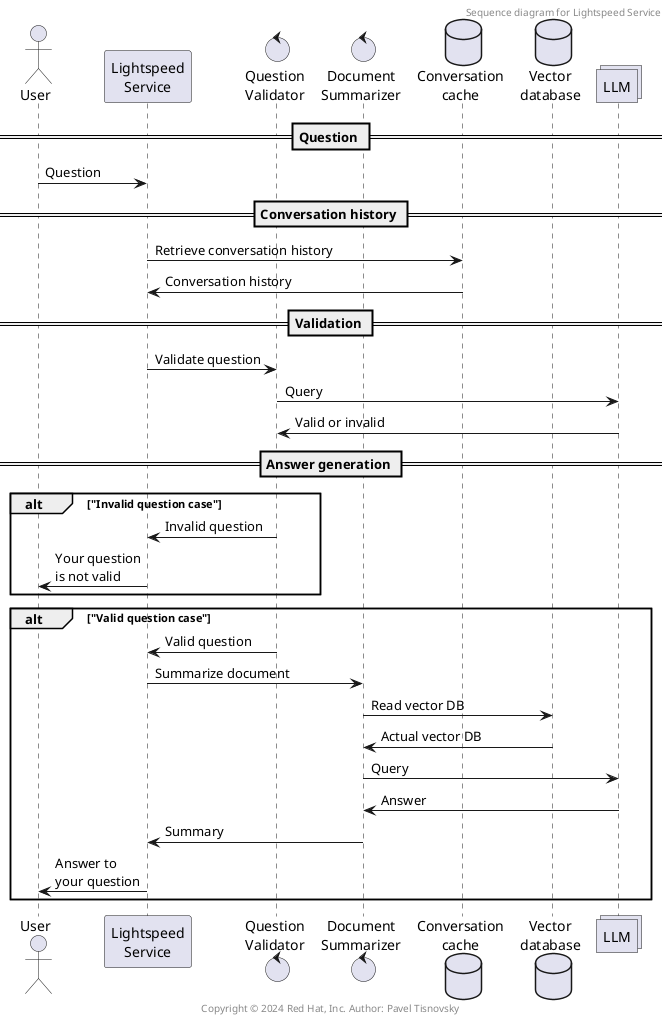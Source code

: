 //
// vim:syntax=plantuml
//

// Generate PNG image with sequence diagram by using the following command:
// java -jar plantuml.jar sequence_diagram.uml
//
// Generate SVG drawing with sequence diagram by using the following command:
// java -jar plantuml.jar -tsvg sequence_diagram.uml

@startuml

header Sequence diagram for Lightspeed Service
footer Copyright © 2024 Red Hat, Inc. Author: Pavel Tisnovsky

actor "User" as user
participant "Lightspeed\nService" as ols
control "Question\nValidator" as question_validator
control "Document\nSummarizer" as document_summarizer
database "Conversation\ncache" as cache
database "Vector\ndatabase" as vector_db
collections "LLM" as llm

== Question ==

user -> ols: Question

== Conversation history ==

ols -> cache: Retrieve conversation history
cache -> ols: Conversation history

== Validation ==

ols -> question_validator: Validate question
question_validator -> llm: Query
llm -> question_validator: Valid or invalid

== Answer generation ==

alt "Invalid question case"
question_validator -> ols: Invalid question
ols -> user: Your question\nis not valid
end

alt "Valid question case"
question_validator -> ols: Valid question
ols -> document_summarizer: Summarize document
document_summarizer -> vector_db: Read vector DB
vector_db -> document_summarizer: Actual vector DB
document_summarizer -> llm: Query
llm -> document_summarizer: Answer
document_summarizer -> ols: Summary
ols -> user: Answer to\nyour question
end



@enduml
